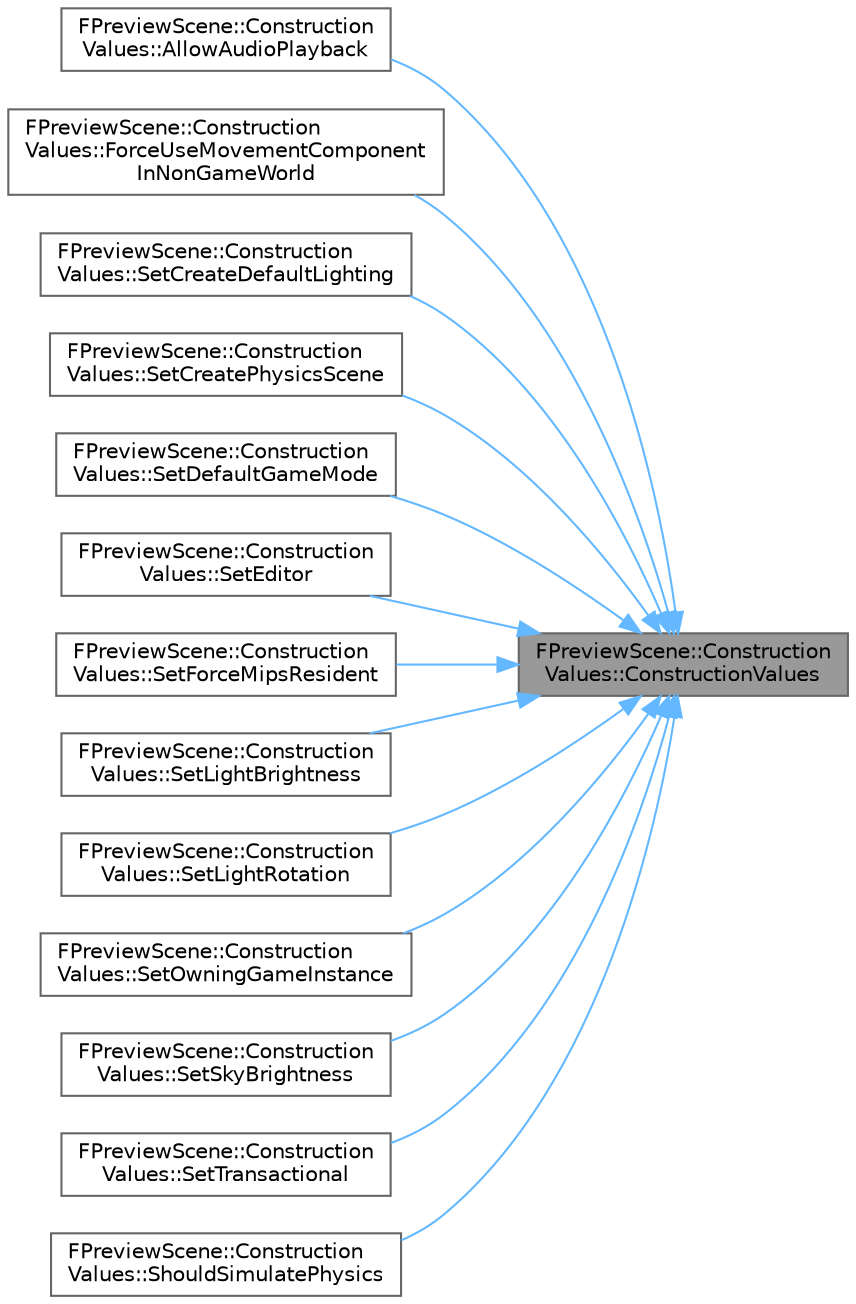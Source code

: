 digraph "FPreviewScene::ConstructionValues::ConstructionValues"
{
 // INTERACTIVE_SVG=YES
 // LATEX_PDF_SIZE
  bgcolor="transparent";
  edge [fontname=Helvetica,fontsize=10,labelfontname=Helvetica,labelfontsize=10];
  node [fontname=Helvetica,fontsize=10,shape=box,height=0.2,width=0.4];
  rankdir="RL";
  Node1 [id="Node000001",label="FPreviewScene::Construction\lValues::ConstructionValues",height=0.2,width=0.4,color="gray40", fillcolor="grey60", style="filled", fontcolor="black",tooltip=" "];
  Node1 -> Node2 [id="edge1_Node000001_Node000002",dir="back",color="steelblue1",style="solid",tooltip=" "];
  Node2 [id="Node000002",label="FPreviewScene::Construction\lValues::AllowAudioPlayback",height=0.2,width=0.4,color="grey40", fillcolor="white", style="filled",URL="$d1/d8f/structFPreviewScene_1_1ConstructionValues.html#aa1d3fa343bd2465b9fb4c5580c3a2f0b",tooltip=" "];
  Node1 -> Node3 [id="edge2_Node000001_Node000003",dir="back",color="steelblue1",style="solid",tooltip=" "];
  Node3 [id="Node000003",label="FPreviewScene::Construction\lValues::ForceUseMovementComponent\lInNonGameWorld",height=0.2,width=0.4,color="grey40", fillcolor="white", style="filled",URL="$d1/d8f/structFPreviewScene_1_1ConstructionValues.html#a7bd6e728ca36786cc38ad574e09d86b7",tooltip=" "];
  Node1 -> Node4 [id="edge3_Node000001_Node000004",dir="back",color="steelblue1",style="solid",tooltip=" "];
  Node4 [id="Node000004",label="FPreviewScene::Construction\lValues::SetCreateDefaultLighting",height=0.2,width=0.4,color="grey40", fillcolor="white", style="filled",URL="$d1/d8f/structFPreviewScene_1_1ConstructionValues.html#a14e5203e1c3cf480e6ab4fd9683a6549",tooltip=" "];
  Node1 -> Node5 [id="edge4_Node000001_Node000005",dir="back",color="steelblue1",style="solid",tooltip=" "];
  Node5 [id="Node000005",label="FPreviewScene::Construction\lValues::SetCreatePhysicsScene",height=0.2,width=0.4,color="grey40", fillcolor="white", style="filled",URL="$d1/d8f/structFPreviewScene_1_1ConstructionValues.html#a37604e6551a565cae7d70711ee977d5b",tooltip=" "];
  Node1 -> Node6 [id="edge5_Node000001_Node000006",dir="back",color="steelblue1",style="solid",tooltip=" "];
  Node6 [id="Node000006",label="FPreviewScene::Construction\lValues::SetDefaultGameMode",height=0.2,width=0.4,color="grey40", fillcolor="white", style="filled",URL="$d1/d8f/structFPreviewScene_1_1ConstructionValues.html#a18a4f460d0ac99b7a4974a5f0262a251",tooltip=" "];
  Node1 -> Node7 [id="edge6_Node000001_Node000007",dir="back",color="steelblue1",style="solid",tooltip=" "];
  Node7 [id="Node000007",label="FPreviewScene::Construction\lValues::SetEditor",height=0.2,width=0.4,color="grey40", fillcolor="white", style="filled",URL="$d1/d8f/structFPreviewScene_1_1ConstructionValues.html#a47a389f858f4bfdce5cd3fa18ffef1d9",tooltip=" "];
  Node1 -> Node8 [id="edge7_Node000001_Node000008",dir="back",color="steelblue1",style="solid",tooltip=" "];
  Node8 [id="Node000008",label="FPreviewScene::Construction\lValues::SetForceMipsResident",height=0.2,width=0.4,color="grey40", fillcolor="white", style="filled",URL="$d1/d8f/structFPreviewScene_1_1ConstructionValues.html#a0f2aef480112f9c5a1b91004bd83b7ba",tooltip=" "];
  Node1 -> Node9 [id="edge8_Node000001_Node000009",dir="back",color="steelblue1",style="solid",tooltip=" "];
  Node9 [id="Node000009",label="FPreviewScene::Construction\lValues::SetLightBrightness",height=0.2,width=0.4,color="grey40", fillcolor="white", style="filled",URL="$d1/d8f/structFPreviewScene_1_1ConstructionValues.html#aca7a6b87e6a5970c9f151cd9869cb0b4",tooltip=" "];
  Node1 -> Node10 [id="edge9_Node000001_Node000010",dir="back",color="steelblue1",style="solid",tooltip=" "];
  Node10 [id="Node000010",label="FPreviewScene::Construction\lValues::SetLightRotation",height=0.2,width=0.4,color="grey40", fillcolor="white", style="filled",URL="$d1/d8f/structFPreviewScene_1_1ConstructionValues.html#a9507baabcb7f546053170d5086532aa7",tooltip=" "];
  Node1 -> Node11 [id="edge10_Node000001_Node000011",dir="back",color="steelblue1",style="solid",tooltip=" "];
  Node11 [id="Node000011",label="FPreviewScene::Construction\lValues::SetOwningGameInstance",height=0.2,width=0.4,color="grey40", fillcolor="white", style="filled",URL="$d1/d8f/structFPreviewScene_1_1ConstructionValues.html#a7d94ab8d7ae591f6642f843e3d8f830b",tooltip=" "];
  Node1 -> Node12 [id="edge11_Node000001_Node000012",dir="back",color="steelblue1",style="solid",tooltip=" "];
  Node12 [id="Node000012",label="FPreviewScene::Construction\lValues::SetSkyBrightness",height=0.2,width=0.4,color="grey40", fillcolor="white", style="filled",URL="$d1/d8f/structFPreviewScene_1_1ConstructionValues.html#acd15b1bebba7502527f9720d6b050de8",tooltip=" "];
  Node1 -> Node13 [id="edge12_Node000001_Node000013",dir="back",color="steelblue1",style="solid",tooltip=" "];
  Node13 [id="Node000013",label="FPreviewScene::Construction\lValues::SetTransactional",height=0.2,width=0.4,color="grey40", fillcolor="white", style="filled",URL="$d1/d8f/structFPreviewScene_1_1ConstructionValues.html#aa28db98e5bddda150ea5bc5f89455725",tooltip=" "];
  Node1 -> Node14 [id="edge13_Node000001_Node000014",dir="back",color="steelblue1",style="solid",tooltip=" "];
  Node14 [id="Node000014",label="FPreviewScene::Construction\lValues::ShouldSimulatePhysics",height=0.2,width=0.4,color="grey40", fillcolor="white", style="filled",URL="$d1/d8f/structFPreviewScene_1_1ConstructionValues.html#a6c5445b42bedb8d8de4a162cd52b28c2",tooltip=" "];
}
